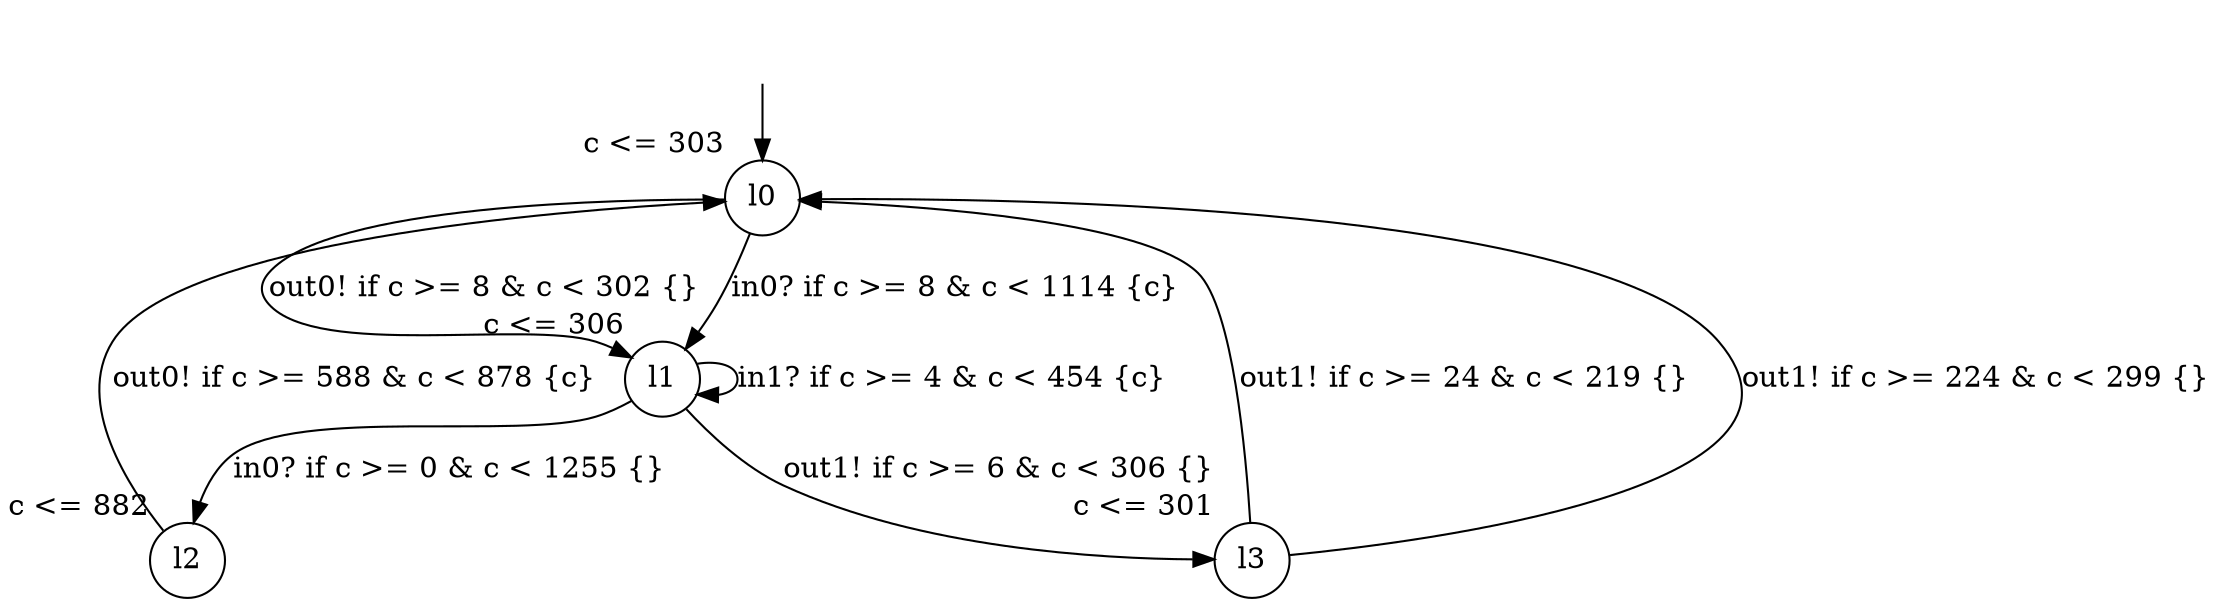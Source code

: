 digraph g {
__start0 [label="" shape="none"];
l0 [shape="circle" margin=0 label="l0", xlabel="c <= 303"];
l1 [shape="circle" margin=0 label="l1", xlabel="c <= 306"];
l2 [shape="circle" margin=0 label="l2", xlabel="c <= 882"];
l3 [shape="circle" margin=0 label="l3", xlabel="c <= 301"];
l0 -> l1 [label="in0? if c >= 8 & c < 1114 {c} "];
l0 -> l1 [label="out0! if c >= 8 & c < 302 {} "];
l1 -> l1 [label="in1? if c >= 4 & c < 454 {c} "];
l1 -> l2 [label="in0? if c >= 0 & c < 1255 {} "];
l1 -> l3 [label="out1! if c >= 6 & c < 306 {} "];
l2 -> l0 [label="out0! if c >= 588 & c < 878 {c} "];
l3 -> l0 [label="out1! if c >= 224 & c < 299 {} "];
l3 -> l0 [label="out1! if c >= 24 & c < 219 {} "];
__start0 -> l0;
}
